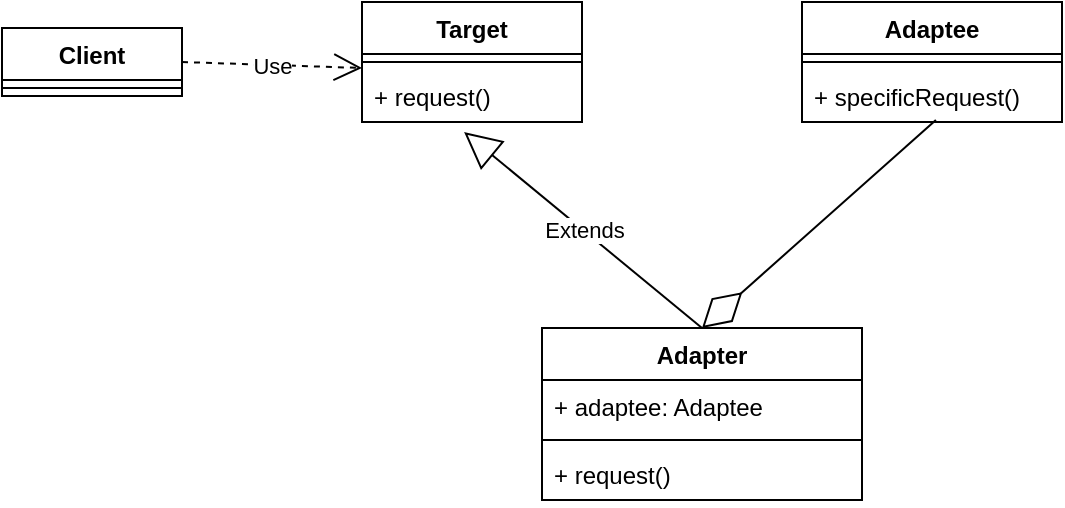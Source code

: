 <mxfile version="28.2.7">
  <diagram name="第 1 页" id="63LAPR5A_RMvfrOqQoQC">
    <mxGraphModel dx="2058" dy="1116" grid="1" gridSize="10" guides="1" tooltips="1" connect="1" arrows="1" fold="1" page="1" pageScale="1" pageWidth="827" pageHeight="1169" math="0" shadow="0">
      <root>
        <mxCell id="0" />
        <mxCell id="1" parent="0" />
        <mxCell id="t10A22mzWzUa04r6Xb_1-1" value="Client" style="swimlane;fontStyle=1;align=center;verticalAlign=top;childLayout=stackLayout;horizontal=1;startSize=26;horizontalStack=0;resizeParent=1;resizeParentMax=0;resizeLast=0;collapsible=1;marginBottom=0;whiteSpace=wrap;html=1;" parent="1" vertex="1">
          <mxGeometry x="250" y="310" width="90" height="34" as="geometry" />
        </mxCell>
        <mxCell id="t10A22mzWzUa04r6Xb_1-3" value="" style="line;strokeWidth=1;fillColor=none;align=left;verticalAlign=middle;spacingTop=-1;spacingLeft=3;spacingRight=3;rotatable=0;labelPosition=right;points=[];portConstraint=eastwest;strokeColor=inherit;" parent="t10A22mzWzUa04r6Xb_1-1" vertex="1">
          <mxGeometry y="26" width="90" height="8" as="geometry" />
        </mxCell>
        <mxCell id="ykJ_sIMP2wuki_gOvRnz-1" value="Target" style="swimlane;fontStyle=1;align=center;verticalAlign=top;childLayout=stackLayout;horizontal=1;startSize=26;horizontalStack=0;resizeParent=1;resizeParentMax=0;resizeLast=0;collapsible=1;marginBottom=0;whiteSpace=wrap;html=1;" parent="1" vertex="1">
          <mxGeometry x="430" y="297" width="110" height="60" as="geometry" />
        </mxCell>
        <mxCell id="ykJ_sIMP2wuki_gOvRnz-3" value="" style="line;strokeWidth=1;fillColor=none;align=left;verticalAlign=middle;spacingTop=-1;spacingLeft=3;spacingRight=3;rotatable=0;labelPosition=right;points=[];portConstraint=eastwest;strokeColor=inherit;" parent="ykJ_sIMP2wuki_gOvRnz-1" vertex="1">
          <mxGeometry y="26" width="110" height="8" as="geometry" />
        </mxCell>
        <mxCell id="ykJ_sIMP2wuki_gOvRnz-4" value="+ request()" style="text;strokeColor=none;fillColor=none;align=left;verticalAlign=top;spacingLeft=4;spacingRight=4;overflow=hidden;rotatable=0;points=[[0,0.5],[1,0.5]];portConstraint=eastwest;whiteSpace=wrap;html=1;" parent="ykJ_sIMP2wuki_gOvRnz-1" vertex="1">
          <mxGeometry y="34" width="110" height="26" as="geometry" />
        </mxCell>
        <mxCell id="ykJ_sIMP2wuki_gOvRnz-5" value="Adaptee" style="swimlane;fontStyle=1;align=center;verticalAlign=top;childLayout=stackLayout;horizontal=1;startSize=26;horizontalStack=0;resizeParent=1;resizeParentMax=0;resizeLast=0;collapsible=1;marginBottom=0;whiteSpace=wrap;html=1;" parent="1" vertex="1">
          <mxGeometry x="650" y="297" width="130" height="60" as="geometry" />
        </mxCell>
        <mxCell id="ykJ_sIMP2wuki_gOvRnz-6" value="" style="line;strokeWidth=1;fillColor=none;align=left;verticalAlign=middle;spacingTop=-1;spacingLeft=3;spacingRight=3;rotatable=0;labelPosition=right;points=[];portConstraint=eastwest;strokeColor=inherit;" parent="ykJ_sIMP2wuki_gOvRnz-5" vertex="1">
          <mxGeometry y="26" width="130" height="8" as="geometry" />
        </mxCell>
        <mxCell id="ykJ_sIMP2wuki_gOvRnz-7" value="+ specificRequest()" style="text;strokeColor=none;fillColor=none;align=left;verticalAlign=top;spacingLeft=4;spacingRight=4;overflow=hidden;rotatable=0;points=[[0,0.5],[1,0.5]];portConstraint=eastwest;whiteSpace=wrap;html=1;" parent="ykJ_sIMP2wuki_gOvRnz-5" vertex="1">
          <mxGeometry y="34" width="130" height="26" as="geometry" />
        </mxCell>
        <mxCell id="ykJ_sIMP2wuki_gOvRnz-16" value="Use" style="endArrow=open;endSize=12;dashed=1;html=1;rounded=0;exitX=1;exitY=0.5;exitDx=0;exitDy=0;entryX=0;entryY=-0.038;entryDx=0;entryDy=0;entryPerimeter=0;" parent="1" source="t10A22mzWzUa04r6Xb_1-1" target="ykJ_sIMP2wuki_gOvRnz-4" edge="1">
          <mxGeometry width="160" relative="1" as="geometry">
            <mxPoint x="290" y="430" as="sourcePoint" />
            <mxPoint x="450" y="430" as="targetPoint" />
          </mxGeometry>
        </mxCell>
        <mxCell id="C3My1UcKDH6gJSpYqVuL-1" value="Adapter" style="swimlane;fontStyle=1;align=center;verticalAlign=top;childLayout=stackLayout;horizontal=1;startSize=26;horizontalStack=0;resizeParent=1;resizeParentMax=0;resizeLast=0;collapsible=1;marginBottom=0;whiteSpace=wrap;html=1;" parent="1" vertex="1">
          <mxGeometry x="520" y="460" width="160" height="86" as="geometry" />
        </mxCell>
        <mxCell id="C3My1UcKDH6gJSpYqVuL-2" value="+ adaptee: Adaptee" style="text;strokeColor=none;fillColor=none;align=left;verticalAlign=top;spacingLeft=4;spacingRight=4;overflow=hidden;rotatable=0;points=[[0,0.5],[1,0.5]];portConstraint=eastwest;whiteSpace=wrap;html=1;" parent="C3My1UcKDH6gJSpYqVuL-1" vertex="1">
          <mxGeometry y="26" width="160" height="26" as="geometry" />
        </mxCell>
        <mxCell id="C3My1UcKDH6gJSpYqVuL-3" value="" style="line;strokeWidth=1;fillColor=none;align=left;verticalAlign=middle;spacingTop=-1;spacingLeft=3;spacingRight=3;rotatable=0;labelPosition=right;points=[];portConstraint=eastwest;strokeColor=inherit;" parent="C3My1UcKDH6gJSpYqVuL-1" vertex="1">
          <mxGeometry y="52" width="160" height="8" as="geometry" />
        </mxCell>
        <mxCell id="C3My1UcKDH6gJSpYqVuL-4" value="+ request()" style="text;strokeColor=none;fillColor=none;align=left;verticalAlign=top;spacingLeft=4;spacingRight=4;overflow=hidden;rotatable=0;points=[[0,0.5],[1,0.5]];portConstraint=eastwest;whiteSpace=wrap;html=1;" parent="C3My1UcKDH6gJSpYqVuL-1" vertex="1">
          <mxGeometry y="60" width="160" height="26" as="geometry" />
        </mxCell>
        <mxCell id="C3My1UcKDH6gJSpYqVuL-7" value="Extends" style="endArrow=block;endSize=16;endFill=0;html=1;rounded=0;entryX=0.464;entryY=1.192;entryDx=0;entryDy=0;entryPerimeter=0;exitX=0.5;exitY=0;exitDx=0;exitDy=0;" parent="1" source="C3My1UcKDH6gJSpYqVuL-1" target="ykJ_sIMP2wuki_gOvRnz-4" edge="1">
          <mxGeometry width="160" relative="1" as="geometry">
            <mxPoint x="330" y="560" as="sourcePoint" />
            <mxPoint x="490" y="560" as="targetPoint" />
          </mxGeometry>
        </mxCell>
        <mxCell id="C3My1UcKDH6gJSpYqVuL-8" value="" style="endArrow=diamondThin;endFill=0;endSize=24;html=1;rounded=0;exitX=0.515;exitY=0.962;exitDx=0;exitDy=0;exitPerimeter=0;entryX=0.5;entryY=0;entryDx=0;entryDy=0;" parent="1" source="ykJ_sIMP2wuki_gOvRnz-7" target="C3My1UcKDH6gJSpYqVuL-1" edge="1">
          <mxGeometry width="160" relative="1" as="geometry">
            <mxPoint x="390" y="770" as="sourcePoint" />
            <mxPoint x="550" y="770" as="targetPoint" />
          </mxGeometry>
        </mxCell>
      </root>
    </mxGraphModel>
  </diagram>
</mxfile>

